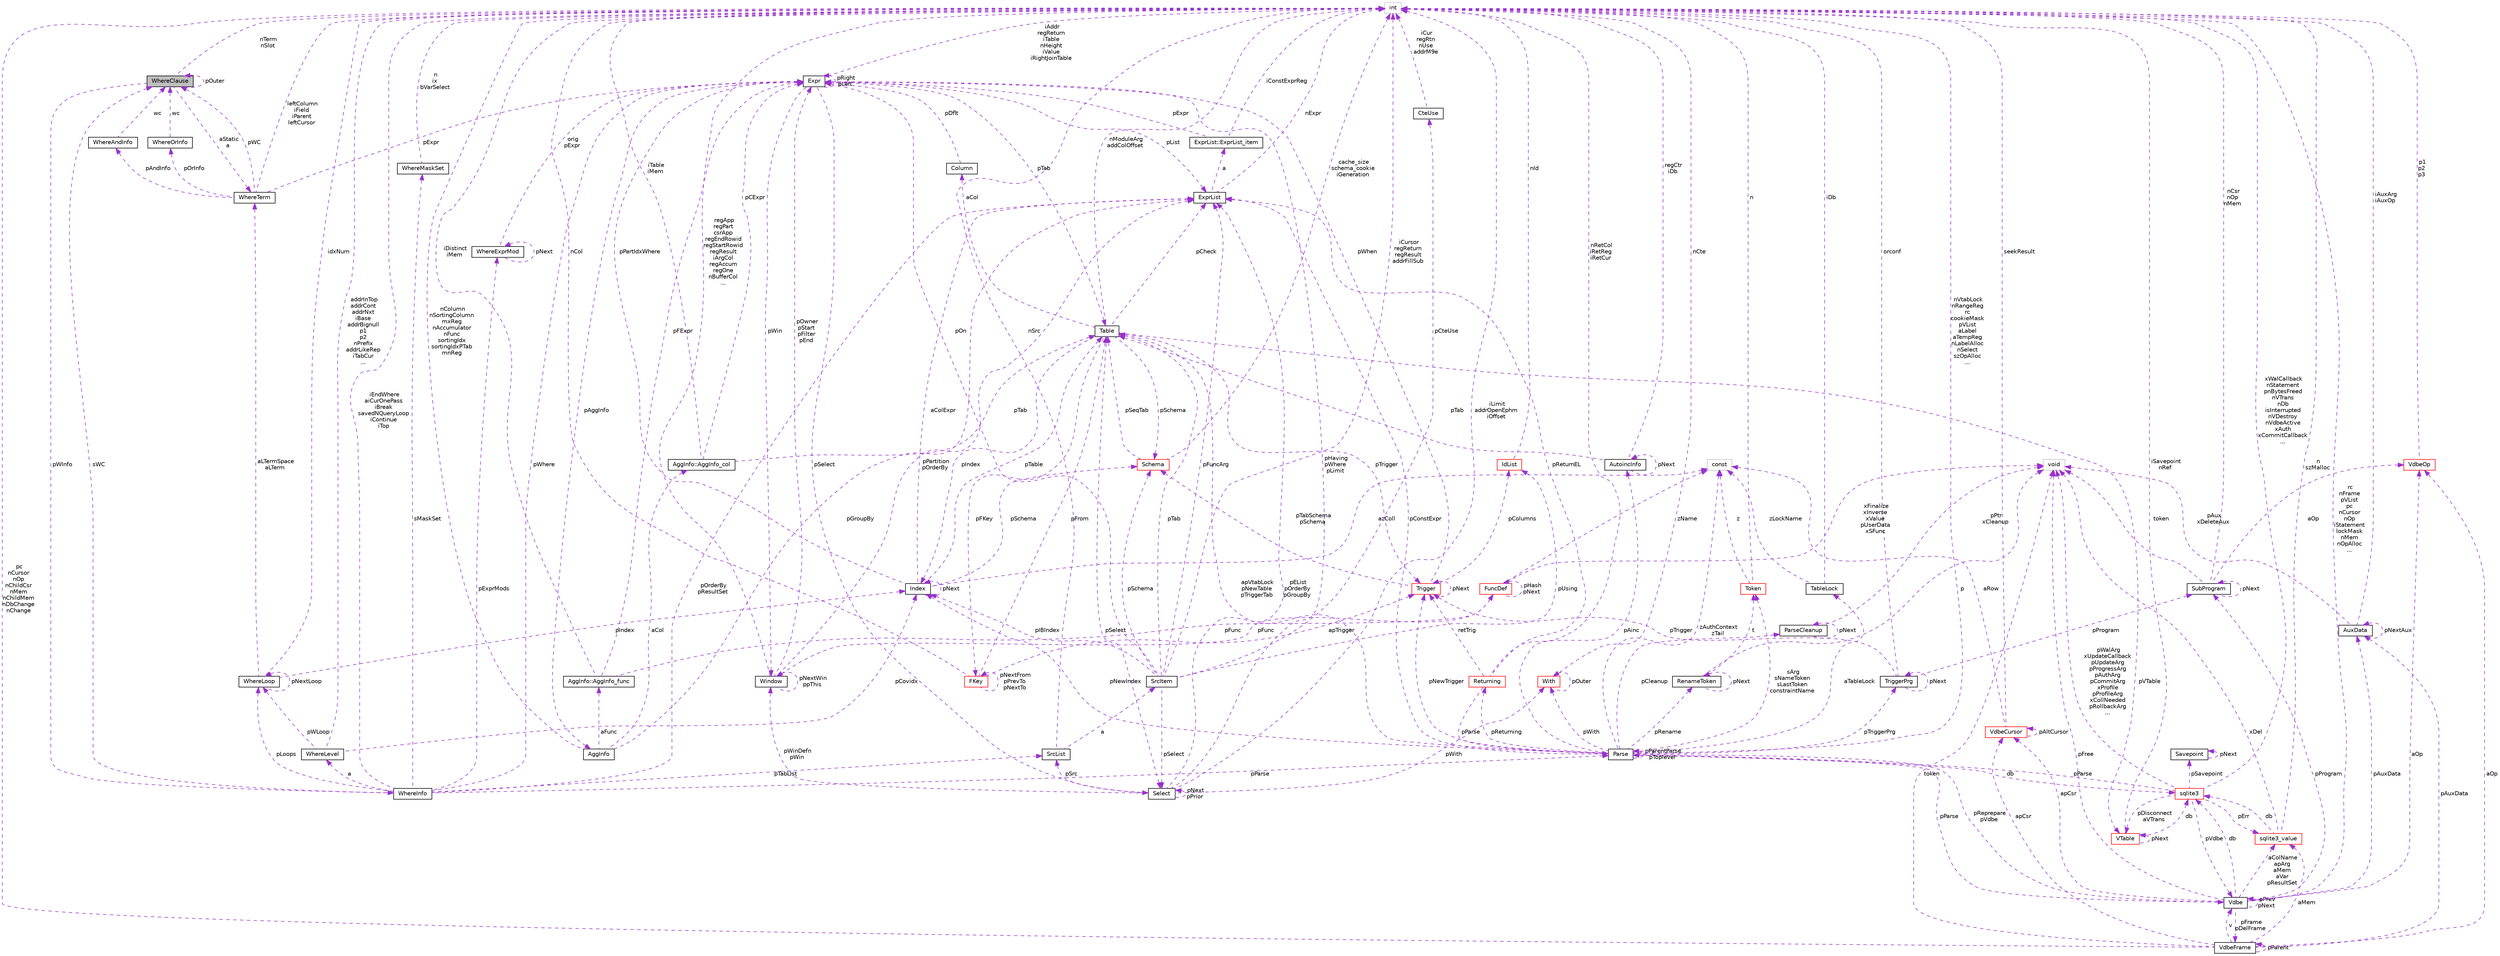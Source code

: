digraph "WhereClause"
{
 // LATEX_PDF_SIZE
  edge [fontname="Helvetica",fontsize="10",labelfontname="Helvetica",labelfontsize="10"];
  node [fontname="Helvetica",fontsize="10",shape=record];
  Node1 [label="WhereClause",height=0.2,width=0.4,color="black", fillcolor="grey75", style="filled", fontcolor="black",tooltip=" "];
  Node2 -> Node1 [dir="back",color="darkorchid3",fontsize="10",style="dashed",label=" aStatic\na" ,fontname="Helvetica"];
  Node2 [label="WhereTerm",height=0.2,width=0.4,color="black", fillcolor="white", style="filled",URL="$structWhereTerm.html",tooltip=" "];
  Node3 -> Node2 [dir="back",color="darkorchid3",fontsize="10",style="dashed",label=" pAndInfo" ,fontname="Helvetica"];
  Node3 [label="WhereAndInfo",height=0.2,width=0.4,color="black", fillcolor="white", style="filled",URL="$structWhereAndInfo.html",tooltip=" "];
  Node1 -> Node3 [dir="back",color="darkorchid3",fontsize="10",style="dashed",label=" wc" ,fontname="Helvetica"];
  Node4 -> Node2 [dir="back",color="darkorchid3",fontsize="10",style="dashed",label=" pOrInfo" ,fontname="Helvetica"];
  Node4 [label="WhereOrInfo",height=0.2,width=0.4,color="black", fillcolor="white", style="filled",URL="$structWhereOrInfo.html",tooltip=" "];
  Node1 -> Node4 [dir="back",color="darkorchid3",fontsize="10",style="dashed",label=" wc" ,fontname="Helvetica"];
  Node5 -> Node2 [dir="back",color="darkorchid3",fontsize="10",style="dashed",label=" pExpr" ,fontname="Helvetica"];
  Node5 [label="Expr",height=0.2,width=0.4,color="black", fillcolor="white", style="filled",URL="$structExpr.html",tooltip=" "];
  Node6 -> Node5 [dir="back",color="darkorchid3",fontsize="10",style="dashed",label=" pAggInfo" ,fontname="Helvetica"];
  Node6 [label="AggInfo",height=0.2,width=0.4,color="black", fillcolor="white", style="filled",URL="$structAggInfo.html",tooltip=" "];
  Node7 -> Node6 [dir="back",color="darkorchid3",fontsize="10",style="dashed",label=" aCol" ,fontname="Helvetica"];
  Node7 [label="AggInfo::AggInfo_col",height=0.2,width=0.4,color="black", fillcolor="white", style="filled",URL="$structAggInfo_1_1AggInfo__col.html",tooltip=" "];
  Node5 -> Node7 [dir="back",color="darkorchid3",fontsize="10",style="dashed",label=" pCExpr" ,fontname="Helvetica"];
  Node8 -> Node7 [dir="back",color="darkorchid3",fontsize="10",style="dashed",label=" iTable\niMem" ,fontname="Helvetica"];
  Node8 [label="int",height=0.2,width=0.4,color="grey75", fillcolor="white", style="filled",tooltip=" "];
  Node9 -> Node7 [dir="back",color="darkorchid3",fontsize="10",style="dashed",label=" pTab" ,fontname="Helvetica"];
  Node9 [label="Table",height=0.2,width=0.4,color="black", fillcolor="white", style="filled",URL="$structTable.html",tooltip=" "];
  Node10 -> Node9 [dir="back",color="darkorchid3",fontsize="10",style="dashed",label=" pSchema" ,fontname="Helvetica"];
  Node10 [label="Schema",height=0.2,width=0.4,color="red", fillcolor="white", style="filled",URL="$structSchema.html",tooltip=" "];
  Node8 -> Node10 [dir="back",color="darkorchid3",fontsize="10",style="dashed",label=" cache_size\nschema_cookie\niGeneration" ,fontname="Helvetica"];
  Node9 -> Node10 [dir="back",color="darkorchid3",fontsize="10",style="dashed",label=" pSeqTab" ,fontname="Helvetica"];
  Node16 -> Node9 [dir="back",color="darkorchid3",fontsize="10",style="dashed",label=" aCol" ,fontname="Helvetica"];
  Node16 [label="Column",height=0.2,width=0.4,color="black", fillcolor="white", style="filled",URL="$structColumn.html",tooltip=" "];
  Node5 -> Node16 [dir="back",color="darkorchid3",fontsize="10",style="dashed",label=" pDflt" ,fontname="Helvetica"];
  Node17 -> Node9 [dir="back",color="darkorchid3",fontsize="10",style="dashed",label=" pFKey" ,fontname="Helvetica"];
  Node17 [label="FKey",height=0.2,width=0.4,color="red", fillcolor="white", style="filled",URL="$structFKey.html",tooltip=" "];
  Node17 -> Node17 [dir="back",color="darkorchid3",fontsize="10",style="dashed",label=" pNextFrom\npPrevTo\npNextTo" ,fontname="Helvetica"];
  Node8 -> Node17 [dir="back",color="darkorchid3",fontsize="10",style="dashed",label=" nCol" ,fontname="Helvetica"];
  Node9 -> Node17 [dir="back",color="darkorchid3",fontsize="10",style="dashed",label=" pFrom" ,fontname="Helvetica"];
  Node19 -> Node17 [dir="back",color="darkorchid3",fontsize="10",style="dashed",label=" apTrigger" ,fontname="Helvetica"];
  Node19 [label="Trigger",height=0.2,width=0.4,color="red", fillcolor="white", style="filled",URL="$structTrigger.html",tooltip=" "];
  Node10 -> Node19 [dir="back",color="darkorchid3",fontsize="10",style="dashed",label=" pTabSchema\npSchema" ,fontname="Helvetica"];
  Node5 -> Node19 [dir="back",color="darkorchid3",fontsize="10",style="dashed",label=" pWhen" ,fontname="Helvetica"];
  Node21 -> Node19 [dir="back",color="darkorchid3",fontsize="10",style="dashed",label=" pColumns" ,fontname="Helvetica"];
  Node21 [label="IdList",height=0.2,width=0.4,color="red", fillcolor="white", style="filled",URL="$structIdList.html",tooltip=" "];
  Node8 -> Node21 [dir="back",color="darkorchid3",fontsize="10",style="dashed",label=" nId" ,fontname="Helvetica"];
  Node19 -> Node19 [dir="back",color="darkorchid3",fontsize="10",style="dashed",label=" pNext" ,fontname="Helvetica"];
  Node36 -> Node9 [dir="back",color="darkorchid3",fontsize="10",style="dashed",label=" pVTable" ,fontname="Helvetica"];
  Node36 [label="VTable",height=0.2,width=0.4,color="red", fillcolor="white", style="filled",URL="$structVTable.html",tooltip=" "];
  Node37 -> Node36 [dir="back",color="darkorchid3",fontsize="10",style="dashed",label=" db" ,fontname="Helvetica"];
  Node37 [label="sqlite3",height=0.2,width=0.4,color="red", fillcolor="white", style="filled",URL="$structsqlite3.html",tooltip=" "];
  Node38 -> Node37 [dir="back",color="darkorchid3",fontsize="10",style="dashed",label=" pVdbe" ,fontname="Helvetica"];
  Node38 [label="Vdbe",height=0.2,width=0.4,color="black", fillcolor="white", style="filled",URL="$structVdbe.html",tooltip=" "];
  Node38 -> Node38 [dir="back",color="darkorchid3",fontsize="10",style="dashed",label=" pPrev\npNext" ,fontname="Helvetica"];
  Node37 -> Node38 [dir="back",color="darkorchid3",fontsize="10",style="dashed",label=" db" ,fontname="Helvetica"];
  Node14 -> Node38 [dir="back",color="darkorchid3",fontsize="10",style="dashed",label=" pFree" ,fontname="Helvetica"];
  Node14 [label="void",height=0.2,width=0.4,color="grey75", fillcolor="white", style="filled",tooltip=" "];
  Node39 -> Node38 [dir="back",color="darkorchid3",fontsize="10",style="dashed",label=" aColName\napArg\naMem\naVar\npResultSet" ,fontname="Helvetica"];
  Node39 [label="sqlite3_value",height=0.2,width=0.4,color="red", fillcolor="white", style="filled",URL="$structsqlite3__value.html",tooltip=" "];
  Node37 -> Node39 [dir="back",color="darkorchid3",fontsize="10",style="dashed",label=" db" ,fontname="Helvetica"];
  Node14 -> Node39 [dir="back",color="darkorchid3",fontsize="10",style="dashed",label=" xDel" ,fontname="Helvetica"];
  Node8 -> Node39 [dir="back",color="darkorchid3",fontsize="10",style="dashed",label=" n\nszMalloc" ,fontname="Helvetica"];
  Node41 -> Node38 [dir="back",color="darkorchid3",fontsize="10",style="dashed",label=" pFrame\npDelFrame" ,fontname="Helvetica"];
  Node41 [label="VdbeFrame",height=0.2,width=0.4,color="black", fillcolor="white", style="filled",URL="$structVdbeFrame.html",tooltip=" "];
  Node38 -> Node41 [dir="back",color="darkorchid3",fontsize="10",style="dashed",label=" v" ,fontname="Helvetica"];
  Node14 -> Node41 [dir="back",color="darkorchid3",fontsize="10",style="dashed",label=" token" ,fontname="Helvetica"];
  Node39 -> Node41 [dir="back",color="darkorchid3",fontsize="10",style="dashed",label=" aMem" ,fontname="Helvetica"];
  Node41 -> Node41 [dir="back",color="darkorchid3",fontsize="10",style="dashed",label=" pParent" ,fontname="Helvetica"];
  Node8 -> Node41 [dir="back",color="darkorchid3",fontsize="10",style="dashed",label=" pc\nnCursor\nnOp\nnChildCsr\nnMem\nnChildMem\nnDbChange\nnChange" ,fontname="Helvetica"];
  Node42 -> Node41 [dir="back",color="darkorchid3",fontsize="10",style="dashed",label=" pAuxData" ,fontname="Helvetica"];
  Node42 [label="AuxData",height=0.2,width=0.4,color="black", fillcolor="white", style="filled",URL="$structAuxData.html",tooltip=" "];
  Node14 -> Node42 [dir="back",color="darkorchid3",fontsize="10",style="dashed",label=" pAux\nxDeleteAux" ,fontname="Helvetica"];
  Node8 -> Node42 [dir="back",color="darkorchid3",fontsize="10",style="dashed",label=" iAuxArg\niAuxOp" ,fontname="Helvetica"];
  Node42 -> Node42 [dir="back",color="darkorchid3",fontsize="10",style="dashed",label=" pNextAux" ,fontname="Helvetica"];
  Node43 -> Node41 [dir="back",color="darkorchid3",fontsize="10",style="dashed",label=" apCsr" ,fontname="Helvetica"];
  Node43 [label="VdbeCursor",height=0.2,width=0.4,color="red", fillcolor="white", style="filled",URL="$structVdbeCursor.html",tooltip=" "];
  Node8 -> Node43 [dir="back",color="darkorchid3",fontsize="10",style="dashed",label=" seekResult" ,fontname="Helvetica"];
  Node43 -> Node43 [dir="back",color="darkorchid3",fontsize="10",style="dashed",label=" pAltCursor" ,fontname="Helvetica"];
  Node15 -> Node43 [dir="back",color="darkorchid3",fontsize="10",style="dashed",label=" aRow" ,fontname="Helvetica"];
  Node15 [label="const",height=0.2,width=0.4,color="grey75", fillcolor="white", style="filled",tooltip=" "];
  Node76 -> Node41 [dir="back",color="darkorchid3",fontsize="10",style="dashed",label=" aOp" ,fontname="Helvetica"];
  Node76 [label="VdbeOp",height=0.2,width=0.4,color="red", fillcolor="white", style="filled",URL="$structVdbeOp.html",tooltip=" "];
  Node8 -> Node76 [dir="back",color="darkorchid3",fontsize="10",style="dashed",label=" p1\np2\np3" ,fontname="Helvetica"];
  Node8 -> Node38 [dir="back",color="darkorchid3",fontsize="10",style="dashed",label=" rc\nnFrame\npVList\npc\nnCursor\nnOp\niStatement\nlockMask\nnMem\nnOpAlloc\n..." ,fontname="Helvetica"];
  Node42 -> Node38 [dir="back",color="darkorchid3",fontsize="10",style="dashed",label=" pAuxData" ,fontname="Helvetica"];
  Node78 -> Node38 [dir="back",color="darkorchid3",fontsize="10",style="dashed",label=" pProgram" ,fontname="Helvetica"];
  Node78 [label="SubProgram",height=0.2,width=0.4,color="black", fillcolor="white", style="filled",URL="$structSubProgram.html",tooltip=" "];
  Node14 -> Node78 [dir="back",color="darkorchid3",fontsize="10",style="dashed",label=" token" ,fontname="Helvetica"];
  Node8 -> Node78 [dir="back",color="darkorchid3",fontsize="10",style="dashed",label=" nCsr\nnOp\nnMem" ,fontname="Helvetica"];
  Node78 -> Node78 [dir="back",color="darkorchid3",fontsize="10",style="dashed",label=" pNext" ,fontname="Helvetica"];
  Node76 -> Node78 [dir="back",color="darkorchid3",fontsize="10",style="dashed",label=" aOp" ,fontname="Helvetica"];
  Node43 -> Node38 [dir="back",color="darkorchid3",fontsize="10",style="dashed",label=" apCsr" ,fontname="Helvetica"];
  Node81 -> Node38 [dir="back",color="darkorchid3",fontsize="10",style="dashed",label=" pParse" ,fontname="Helvetica"];
  Node81 [label="Parse",height=0.2,width=0.4,color="black", fillcolor="white", style="filled",URL="$structParse.html",tooltip=" "];
  Node38 -> Node81 [dir="back",color="darkorchid3",fontsize="10",style="dashed",label=" pReprepare\npVdbe" ,fontname="Helvetica"];
  Node37 -> Node81 [dir="back",color="darkorchid3",fontsize="10",style="dashed",label=" db" ,fontname="Helvetica"];
  Node82 -> Node81 [dir="back",color="darkorchid3",fontsize="10",style="dashed",label=" pCleanup" ,fontname="Helvetica"];
  Node82 [label="ParseCleanup",height=0.2,width=0.4,color="black", fillcolor="white", style="filled",URL="$structParseCleanup.html",tooltip=" "];
  Node82 -> Node82 [dir="back",color="darkorchid3",fontsize="10",style="dashed",label=" pNext" ,fontname="Helvetica"];
  Node14 -> Node82 [dir="back",color="darkorchid3",fontsize="10",style="dashed",label=" pPtr\nxCleanup" ,fontname="Helvetica"];
  Node83 -> Node81 [dir="back",color="darkorchid3",fontsize="10",style="dashed",label=" aTableLock" ,fontname="Helvetica"];
  Node83 [label="TableLock",height=0.2,width=0.4,color="black", fillcolor="white", style="filled",URL="$structTableLock.html",tooltip=" "];
  Node8 -> Node83 [dir="back",color="darkorchid3",fontsize="10",style="dashed",label=" iDb" ,fontname="Helvetica"];
  Node15 -> Node83 [dir="back",color="darkorchid3",fontsize="10",style="dashed",label=" zLockName" ,fontname="Helvetica"];
  Node84 -> Node81 [dir="back",color="darkorchid3",fontsize="10",style="dashed",label=" sArg\nsNameToken\nsLastToken\nconstraintName" ,fontname="Helvetica"];
  Node84 [label="Token",height=0.2,width=0.4,color="red", fillcolor="white", style="filled",URL="$classToken.html",tooltip=" "];
  Node8 -> Node84 [dir="back",color="darkorchid3",fontsize="10",style="dashed",label=" n" ,fontname="Helvetica"];
  Node15 -> Node84 [dir="back",color="darkorchid3",fontsize="10",style="dashed",label=" z" ,fontname="Helvetica"];
  Node24 -> Node81 [dir="back",color="darkorchid3",fontsize="10",style="dashed",label=" pWith" ,fontname="Helvetica"];
  Node24 [label="With",height=0.2,width=0.4,color="red", fillcolor="white", style="filled",URL="$structWith.html",tooltip=" "];
  Node24 -> Node24 [dir="back",color="darkorchid3",fontsize="10",style="dashed",label=" pOuter" ,fontname="Helvetica"];
  Node8 -> Node24 [dir="back",color="darkorchid3",fontsize="10",style="dashed",label=" nCte" ,fontname="Helvetica"];
  Node8 -> Node81 [dir="back",color="darkorchid3",fontsize="10",style="dashed",label=" nVtabLock\nnRangeReg\nrc\ncookieMask\npVList\naLabel\naTempReg\nnLabelAlloc\nnSelect\nszOpAlloc\n..." ,fontname="Helvetica"];
  Node9 -> Node81 [dir="back",color="darkorchid3",fontsize="10",style="dashed",label=" apVtabLock\npNewTable\npTriggerTab" ,fontname="Helvetica"];
  Node19 -> Node81 [dir="back",color="darkorchid3",fontsize="10",style="dashed",label=" pNewTrigger" ,fontname="Helvetica"];
  Node98 -> Node81 [dir="back",color="darkorchid3",fontsize="10",style="dashed",label=" pTriggerPrg" ,fontname="Helvetica"];
  Node98 [label="TriggerPrg",height=0.2,width=0.4,color="black", fillcolor="white", style="filled",URL="$structTriggerPrg.html",tooltip=" "];
  Node8 -> Node98 [dir="back",color="darkorchid3",fontsize="10",style="dashed",label=" orconf" ,fontname="Helvetica"];
  Node78 -> Node98 [dir="back",color="darkorchid3",fontsize="10",style="dashed",label=" pProgram" ,fontname="Helvetica"];
  Node19 -> Node98 [dir="back",color="darkorchid3",fontsize="10",style="dashed",label=" pTrigger" ,fontname="Helvetica"];
  Node98 -> Node98 [dir="back",color="darkorchid3",fontsize="10",style="dashed",label=" pNext" ,fontname="Helvetica"];
  Node99 -> Node81 [dir="back",color="darkorchid3",fontsize="10",style="dashed",label=" pRename" ,fontname="Helvetica"];
  Node99 [label="RenameToken",height=0.2,width=0.4,color="black", fillcolor="white", style="filled",URL="$structRenameToken.html",tooltip=" "];
  Node84 -> Node99 [dir="back",color="darkorchid3",fontsize="10",style="dashed",label=" t" ,fontname="Helvetica"];
  Node14 -> Node99 [dir="back",color="darkorchid3",fontsize="10",style="dashed",label=" p" ,fontname="Helvetica"];
  Node99 -> Node99 [dir="back",color="darkorchid3",fontsize="10",style="dashed",label=" pNext" ,fontname="Helvetica"];
  Node31 -> Node81 [dir="back",color="darkorchid3",fontsize="10",style="dashed",label=" pNewIndex" ,fontname="Helvetica"];
  Node31 [label="Index",height=0.2,width=0.4,color="black", fillcolor="white", style="filled",URL="$structIndex.html",tooltip=" "];
  Node10 -> Node31 [dir="back",color="darkorchid3",fontsize="10",style="dashed",label=" pSchema" ,fontname="Helvetica"];
  Node5 -> Node31 [dir="back",color="darkorchid3",fontsize="10",style="dashed",label=" pPartIdxWhere" ,fontname="Helvetica"];
  Node9 -> Node31 [dir="back",color="darkorchid3",fontsize="10",style="dashed",label=" pTable" ,fontname="Helvetica"];
  Node27 -> Node31 [dir="back",color="darkorchid3",fontsize="10",style="dashed",label=" aColExpr" ,fontname="Helvetica"];
  Node27 [label="ExprList",height=0.2,width=0.4,color="black", fillcolor="white", style="filled",URL="$structExprList.html",tooltip=" "];
  Node28 -> Node27 [dir="back",color="darkorchid3",fontsize="10",style="dashed",label=" a" ,fontname="Helvetica"];
  Node28 [label="ExprList::ExprList_item",height=0.2,width=0.4,color="black", fillcolor="white", style="filled",URL="$structExprList_1_1ExprList__item.html",tooltip=" "];
  Node5 -> Node28 [dir="back",color="darkorchid3",fontsize="10",style="dashed",label=" pExpr" ,fontname="Helvetica"];
  Node8 -> Node28 [dir="back",color="darkorchid3",fontsize="10",style="dashed",label=" iConstExprReg" ,fontname="Helvetica"];
  Node8 -> Node27 [dir="back",color="darkorchid3",fontsize="10",style="dashed",label=" nExpr" ,fontname="Helvetica"];
  Node15 -> Node31 [dir="back",color="darkorchid3",fontsize="10",style="dashed",label=" azColl" ,fontname="Helvetica"];
  Node31 -> Node31 [dir="back",color="darkorchid3",fontsize="10",style="dashed",label=" pNext" ,fontname="Helvetica"];
  Node15 -> Node81 [dir="back",color="darkorchid3",fontsize="10",style="dashed",label=" zAuthContext\nzTail" ,fontname="Helvetica"];
  Node100 -> Node81 [dir="back",color="darkorchid3",fontsize="10",style="dashed",label=" pReturning" ,fontname="Helvetica"];
  Node100 [label="Returning",height=0.2,width=0.4,color="red", fillcolor="white", style="filled",URL="$structReturning.html",tooltip=" "];
  Node8 -> Node100 [dir="back",color="darkorchid3",fontsize="10",style="dashed",label=" nRetCol\niRetReg\niRetCur" ,fontname="Helvetica"];
  Node19 -> Node100 [dir="back",color="darkorchid3",fontsize="10",style="dashed",label=" retTrig" ,fontname="Helvetica"];
  Node27 -> Node100 [dir="back",color="darkorchid3",fontsize="10",style="dashed",label=" pReturnEL" ,fontname="Helvetica"];
  Node81 -> Node100 [dir="back",color="darkorchid3",fontsize="10",style="dashed",label=" pParse" ,fontname="Helvetica"];
  Node101 -> Node81 [dir="back",color="darkorchid3",fontsize="10",style="dashed",label=" pAinc" ,fontname="Helvetica"];
  Node101 [label="AutoincInfo",height=0.2,width=0.4,color="black", fillcolor="white", style="filled",URL="$structAutoincInfo.html",tooltip=" "];
  Node8 -> Node101 [dir="back",color="darkorchid3",fontsize="10",style="dashed",label=" regCtr\niDb" ,fontname="Helvetica"];
  Node9 -> Node101 [dir="back",color="darkorchid3",fontsize="10",style="dashed",label=" pTab" ,fontname="Helvetica"];
  Node101 -> Node101 [dir="back",color="darkorchid3",fontsize="10",style="dashed",label=" pNext" ,fontname="Helvetica"];
  Node27 -> Node81 [dir="back",color="darkorchid3",fontsize="10",style="dashed",label=" pConstExpr" ,fontname="Helvetica"];
  Node81 -> Node81 [dir="back",color="darkorchid3",fontsize="10",style="dashed",label=" pParentParse\npToplevel" ,fontname="Helvetica"];
  Node76 -> Node38 [dir="back",color="darkorchid3",fontsize="10",style="dashed",label=" aOp" ,fontname="Helvetica"];
  Node102 -> Node37 [dir="back",color="darkorchid3",fontsize="10",style="dashed",label=" pSavepoint" ,fontname="Helvetica"];
  Node102 [label="Savepoint",height=0.2,width=0.4,color="black", fillcolor="white", style="filled",URL="$structSavepoint.html",tooltip=" "];
  Node102 -> Node102 [dir="back",color="darkorchid3",fontsize="10",style="dashed",label=" pNext" ,fontname="Helvetica"];
  Node14 -> Node37 [dir="back",color="darkorchid3",fontsize="10",style="dashed",label=" pWalArg\nxUpdateCallback\npUpdateArg\npProgressArg\npAuthArg\npCommitArg\nxProfile\npProfileArg\nxCollNeeded\npRollbackArg\n..." ,fontname="Helvetica"];
  Node39 -> Node37 [dir="back",color="darkorchid3",fontsize="10",style="dashed",label=" pErr" ,fontname="Helvetica"];
  Node36 -> Node37 [dir="back",color="darkorchid3",fontsize="10",style="dashed",label=" pDisconnect\naVTrans" ,fontname="Helvetica"];
  Node8 -> Node37 [dir="back",color="darkorchid3",fontsize="10",style="dashed",label=" xWalCallback\nnStatement\npnBytesFreed\nnVTrans\nnDb\nisInterrupted\nnVDestroy\nnVdbeActive\nxAuth\nxCommitCallback\n..." ,fontname="Helvetica"];
  Node81 -> Node37 [dir="back",color="darkorchid3",fontsize="10",style="dashed",label=" pParse" ,fontname="Helvetica"];
  Node36 -> Node36 [dir="back",color="darkorchid3",fontsize="10",style="dashed",label=" pNext" ,fontname="Helvetica"];
  Node8 -> Node36 [dir="back",color="darkorchid3",fontsize="10",style="dashed",label=" iSavepoint\nnRef" ,fontname="Helvetica"];
  Node8 -> Node9 [dir="back",color="darkorchid3",fontsize="10",style="dashed",label=" nModuleArg\naddColOffset" ,fontname="Helvetica"];
  Node19 -> Node9 [dir="back",color="darkorchid3",fontsize="10",style="dashed",label=" pTrigger" ,fontname="Helvetica"];
  Node23 -> Node9 [dir="back",color="darkorchid3",fontsize="10",style="dashed",label=" pSelect" ,fontname="Helvetica"];
  Node23 [label="Select",height=0.2,width=0.4,color="black", fillcolor="white", style="filled",URL="$structSelect.html",tooltip=" "];
  Node5 -> Node23 [dir="back",color="darkorchid3",fontsize="10",style="dashed",label=" pHaving\npWhere\npLimit" ,fontname="Helvetica"];
  Node24 -> Node23 [dir="back",color="darkorchid3",fontsize="10",style="dashed",label=" pWith" ,fontname="Helvetica"];
  Node8 -> Node23 [dir="back",color="darkorchid3",fontsize="10",style="dashed",label=" iLimit\naddrOpenEphm\niOffset" ,fontname="Helvetica"];
  Node23 -> Node23 [dir="back",color="darkorchid3",fontsize="10",style="dashed",label=" pNext\npPrior" ,fontname="Helvetica"];
  Node29 -> Node23 [dir="back",color="darkorchid3",fontsize="10",style="dashed",label=" pSrc" ,fontname="Helvetica"];
  Node29 [label="SrcList",height=0.2,width=0.4,color="black", fillcolor="white", style="filled",URL="$structSrcList.html",tooltip=" "];
  Node30 -> Node29 [dir="back",color="darkorchid3",fontsize="10",style="dashed",label=" a" ,fontname="Helvetica"];
  Node30 [label="SrcItem",height=0.2,width=0.4,color="black", fillcolor="white", style="filled",URL="$structSrcItem.html",tooltip=" "];
  Node10 -> Node30 [dir="back",color="darkorchid3",fontsize="10",style="dashed",label=" pSchema" ,fontname="Helvetica"];
  Node26 -> Node30 [dir="back",color="darkorchid3",fontsize="10",style="dashed",label=" pCteUse" ,fontname="Helvetica"];
  Node26 [label="CteUse",height=0.2,width=0.4,color="black", fillcolor="white", style="filled",URL="$structCteUse.html",tooltip=" "];
  Node8 -> Node26 [dir="back",color="darkorchid3",fontsize="10",style="dashed",label=" iCur\nregRtn\nnUse\naddrM9e" ,fontname="Helvetica"];
  Node5 -> Node30 [dir="back",color="darkorchid3",fontsize="10",style="dashed",label=" pOn" ,fontname="Helvetica"];
  Node21 -> Node30 [dir="back",color="darkorchid3",fontsize="10",style="dashed",label=" pUsing" ,fontname="Helvetica"];
  Node8 -> Node30 [dir="back",color="darkorchid3",fontsize="10",style="dashed",label=" iCursor\nregReturn\nregResult\naddrFillSub" ,fontname="Helvetica"];
  Node9 -> Node30 [dir="back",color="darkorchid3",fontsize="10",style="dashed",label=" pTab" ,fontname="Helvetica"];
  Node23 -> Node30 [dir="back",color="darkorchid3",fontsize="10",style="dashed",label=" pSelect" ,fontname="Helvetica"];
  Node31 -> Node30 [dir="back",color="darkorchid3",fontsize="10",style="dashed",label=" pIBIndex" ,fontname="Helvetica"];
  Node27 -> Node30 [dir="back",color="darkorchid3",fontsize="10",style="dashed",label=" pFuncArg" ,fontname="Helvetica"];
  Node8 -> Node29 [dir="back",color="darkorchid3",fontsize="10",style="dashed",label=" nSrc" ,fontname="Helvetica"];
  Node27 -> Node23 [dir="back",color="darkorchid3",fontsize="10",style="dashed",label=" pEList\npOrderBy\npGroupBy" ,fontname="Helvetica"];
  Node32 -> Node23 [dir="back",color="darkorchid3",fontsize="10",style="dashed",label=" pWinDefn\npWin" ,fontname="Helvetica"];
  Node32 [label="Window",height=0.2,width=0.4,color="black", fillcolor="white", style="filled",URL="$structWindow.html",tooltip=" "];
  Node5 -> Node32 [dir="back",color="darkorchid3",fontsize="10",style="dashed",label=" pOwner\npStart\npFilter\npEnd" ,fontname="Helvetica"];
  Node8 -> Node32 [dir="back",color="darkorchid3",fontsize="10",style="dashed",label=" regApp\nregPart\ncsrApp\nregEndRowid\nregStartRowid\nregResult\niArgCol\nregAccum\nregOne\nnBufferCol\n..." ,fontname="Helvetica"];
  Node27 -> Node32 [dir="back",color="darkorchid3",fontsize="10",style="dashed",label=" pPartition\npOrderBy" ,fontname="Helvetica"];
  Node33 -> Node32 [dir="back",color="darkorchid3",fontsize="10",style="dashed",label=" pFunc" ,fontname="Helvetica"];
  Node33 [label="FuncDef",height=0.2,width=0.4,color="red", fillcolor="white", style="filled",URL="$structFuncDef.html",tooltip=" "];
  Node14 -> Node33 [dir="back",color="darkorchid3",fontsize="10",style="dashed",label=" xFinalize\nxInverse\nxValue\npUserData\nxSFunc" ,fontname="Helvetica"];
  Node15 -> Node33 [dir="back",color="darkorchid3",fontsize="10",style="dashed",label=" zName" ,fontname="Helvetica"];
  Node33 -> Node33 [dir="back",color="darkorchid3",fontsize="10",style="dashed",label=" pHash\npNext" ,fontname="Helvetica"];
  Node32 -> Node32 [dir="back",color="darkorchid3",fontsize="10",style="dashed",label=" pNextWin\nppThis" ,fontname="Helvetica"];
  Node27 -> Node9 [dir="back",color="darkorchid3",fontsize="10",style="dashed",label=" pCheck" ,fontname="Helvetica"];
  Node31 -> Node9 [dir="back",color="darkorchid3",fontsize="10",style="dashed",label=" pIndex" ,fontname="Helvetica"];
  Node8 -> Node6 [dir="back",color="darkorchid3",fontsize="10",style="dashed",label=" nColumn\nnSortingColumn\nmxReg\nnAccumulator\nnFunc\nsortingIdx\nsortingIdxPTab\nmnReg" ,fontname="Helvetica"];
  Node110 -> Node6 [dir="back",color="darkorchid3",fontsize="10",style="dashed",label=" aFunc" ,fontname="Helvetica"];
  Node110 [label="AggInfo::AggInfo_func",height=0.2,width=0.4,color="black", fillcolor="white", style="filled",URL="$structAggInfo_1_1AggInfo__func.html",tooltip=" "];
  Node5 -> Node110 [dir="back",color="darkorchid3",fontsize="10",style="dashed",label=" pFExpr" ,fontname="Helvetica"];
  Node8 -> Node110 [dir="back",color="darkorchid3",fontsize="10",style="dashed",label=" iDistinct\niMem" ,fontname="Helvetica"];
  Node33 -> Node110 [dir="back",color="darkorchid3",fontsize="10",style="dashed",label=" pFunc" ,fontname="Helvetica"];
  Node27 -> Node6 [dir="back",color="darkorchid3",fontsize="10",style="dashed",label=" pGroupBy" ,fontname="Helvetica"];
  Node5 -> Node5 [dir="back",color="darkorchid3",fontsize="10",style="dashed",label=" pRight\npLeft" ,fontname="Helvetica"];
  Node8 -> Node5 [dir="back",color="darkorchid3",fontsize="10",style="dashed",label=" iAddr\nregReturn\niTable\nnHeight\niValue\niRightJoinTable" ,fontname="Helvetica"];
  Node9 -> Node5 [dir="back",color="darkorchid3",fontsize="10",style="dashed",label=" pTab" ,fontname="Helvetica"];
  Node23 -> Node5 [dir="back",color="darkorchid3",fontsize="10",style="dashed",label=" pSelect" ,fontname="Helvetica"];
  Node27 -> Node5 [dir="back",color="darkorchid3",fontsize="10",style="dashed",label=" pList" ,fontname="Helvetica"];
  Node32 -> Node5 [dir="back",color="darkorchid3",fontsize="10",style="dashed",label=" pWin" ,fontname="Helvetica"];
  Node8 -> Node2 [dir="back",color="darkorchid3",fontsize="10",style="dashed",label=" leftColumn\niField\niParent\nleftCursor" ,fontname="Helvetica"];
  Node1 -> Node2 [dir="back",color="darkorchid3",fontsize="10",style="dashed",label=" pWC" ,fontname="Helvetica"];
  Node111 -> Node1 [dir="back",color="darkorchid3",fontsize="10",style="dashed",label=" pWInfo" ,fontname="Helvetica"];
  Node111 [label="WhereInfo",height=0.2,width=0.4,color="black", fillcolor="white", style="filled",URL="$structWhereInfo.html",tooltip=" "];
  Node5 -> Node111 [dir="back",color="darkorchid3",fontsize="10",style="dashed",label=" pWhere" ,fontname="Helvetica"];
  Node112 -> Node111 [dir="back",color="darkorchid3",fontsize="10",style="dashed",label=" pLoops" ,fontname="Helvetica"];
  Node112 [label="WhereLoop",height=0.2,width=0.4,color="black", fillcolor="white", style="filled",URL="$structWhereLoop.html",tooltip=" "];
  Node112 -> Node112 [dir="back",color="darkorchid3",fontsize="10",style="dashed",label=" pNextLoop" ,fontname="Helvetica"];
  Node2 -> Node112 [dir="back",color="darkorchid3",fontsize="10",style="dashed",label=" aLTermSpace\naLTerm" ,fontname="Helvetica"];
  Node8 -> Node112 [dir="back",color="darkorchid3",fontsize="10",style="dashed",label=" idxNum" ,fontname="Helvetica"];
  Node31 -> Node112 [dir="back",color="darkorchid3",fontsize="10",style="dashed",label=" pIndex" ,fontname="Helvetica"];
  Node1 -> Node111 [dir="back",color="darkorchid3",fontsize="10",style="dashed",label=" sWC" ,fontname="Helvetica"];
  Node113 -> Node111 [dir="back",color="darkorchid3",fontsize="10",style="dashed",label=" pExprMods" ,fontname="Helvetica"];
  Node113 [label="WhereExprMod",height=0.2,width=0.4,color="black", fillcolor="white", style="filled",URL="$structWhereExprMod.html",tooltip=" "];
  Node5 -> Node113 [dir="back",color="darkorchid3",fontsize="10",style="dashed",label=" orig\npExpr" ,fontname="Helvetica"];
  Node113 -> Node113 [dir="back",color="darkorchid3",fontsize="10",style="dashed",label=" pNext" ,fontname="Helvetica"];
  Node8 -> Node111 [dir="back",color="darkorchid3",fontsize="10",style="dashed",label=" iEndWhere\naiCurOnePass\niBreak\nsavedNQueryLoop\niContinue\niTop" ,fontname="Helvetica"];
  Node114 -> Node111 [dir="back",color="darkorchid3",fontsize="10",style="dashed",label=" a" ,fontname="Helvetica"];
  Node114 [label="WhereLevel",height=0.2,width=0.4,color="black", fillcolor="white", style="filled",URL="$structWhereLevel.html",tooltip=" "];
  Node112 -> Node114 [dir="back",color="darkorchid3",fontsize="10",style="dashed",label=" pWLoop" ,fontname="Helvetica"];
  Node8 -> Node114 [dir="back",color="darkorchid3",fontsize="10",style="dashed",label=" addrInTop\naddrCont\naddrNxt\niBase\naddrBignull\np1\np2\nnPrefix\naddrLikeRep\niTabCur\n..." ,fontname="Helvetica"];
  Node31 -> Node114 [dir="back",color="darkorchid3",fontsize="10",style="dashed",label=" pCovidx" ,fontname="Helvetica"];
  Node115 -> Node111 [dir="back",color="darkorchid3",fontsize="10",style="dashed",label=" sMaskSet" ,fontname="Helvetica"];
  Node115 [label="WhereMaskSet",height=0.2,width=0.4,color="black", fillcolor="white", style="filled",URL="$structWhereMaskSet.html",tooltip=" "];
  Node8 -> Node115 [dir="back",color="darkorchid3",fontsize="10",style="dashed",label=" n\nix\nbVarSelect" ,fontname="Helvetica"];
  Node29 -> Node111 [dir="back",color="darkorchid3",fontsize="10",style="dashed",label=" pTabList" ,fontname="Helvetica"];
  Node27 -> Node111 [dir="back",color="darkorchid3",fontsize="10",style="dashed",label=" pOrderBy\npResultSet" ,fontname="Helvetica"];
  Node81 -> Node111 [dir="back",color="darkorchid3",fontsize="10",style="dashed",label=" pParse" ,fontname="Helvetica"];
  Node8 -> Node1 [dir="back",color="darkorchid3",fontsize="10",style="dashed",label=" nTerm\nnSlot" ,fontname="Helvetica"];
  Node1 -> Node1 [dir="back",color="darkorchid3",fontsize="10",style="dashed",label=" pOuter" ,fontname="Helvetica"];
}
